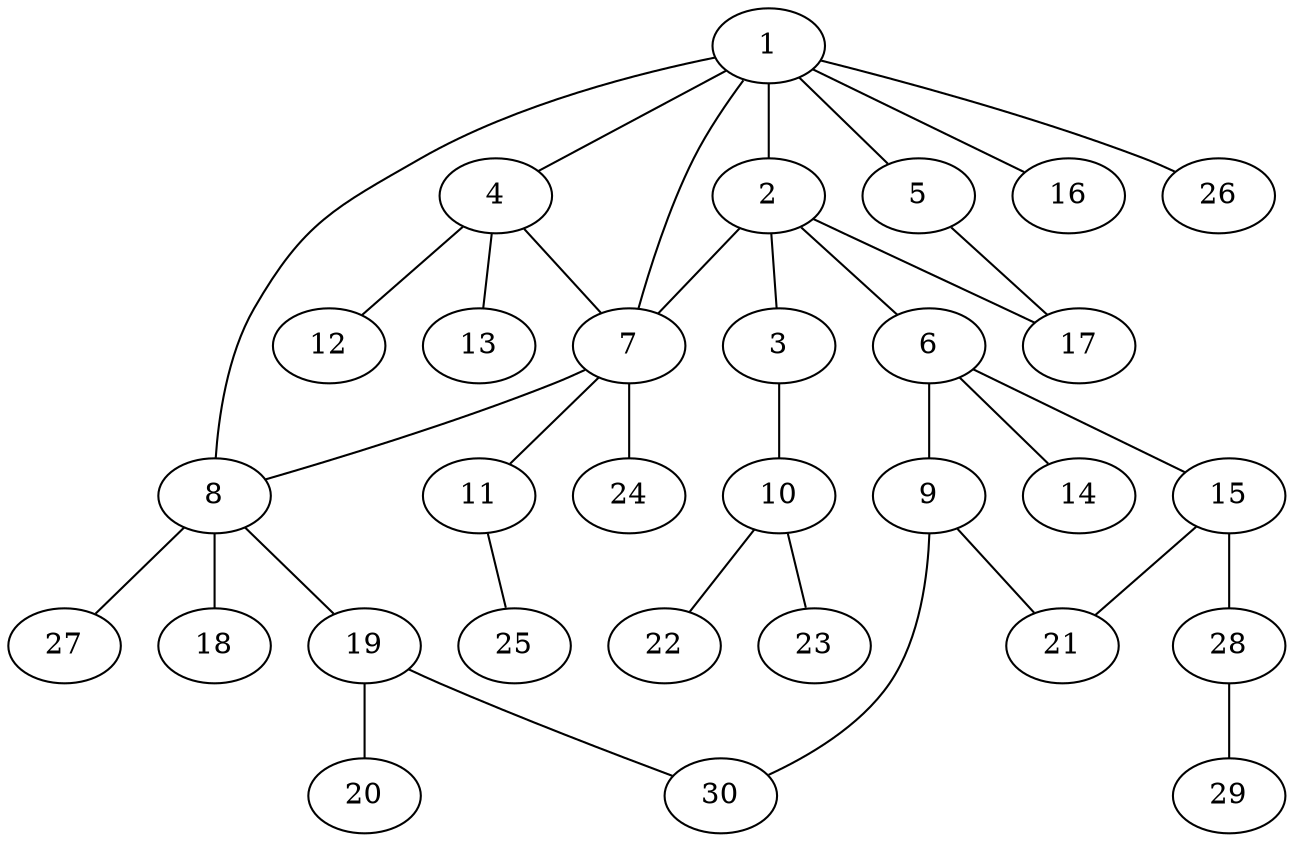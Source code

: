 graph graphname {1--2
1--4
1--5
1--7
1--8
1--16
1--26
2--3
2--6
2--7
2--17
3--10
4--7
4--12
4--13
5--17
6--9
6--14
6--15
7--8
7--11
7--24
8--18
8--19
8--27
9--21
9--30
10--22
10--23
11--25
15--21
15--28
19--20
19--30
28--29
}